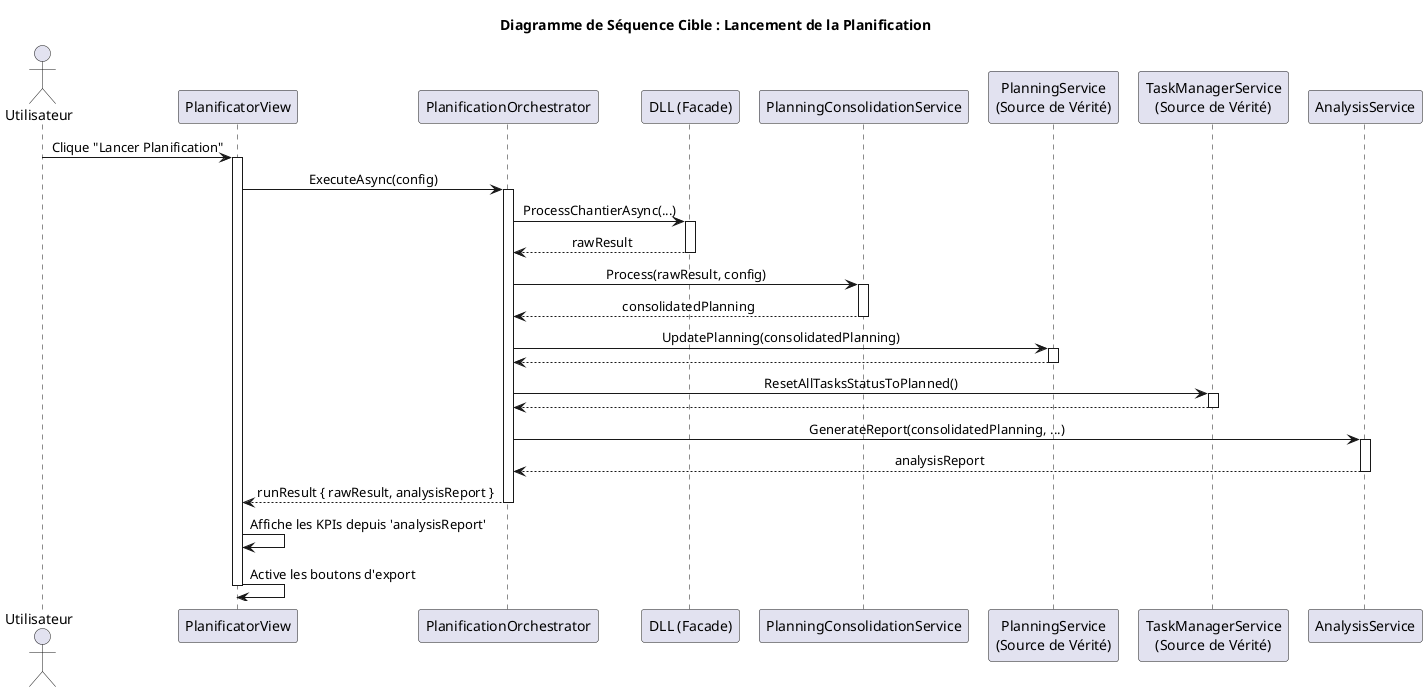 @startuml
' --- Configuration ---
title Diagramme de Séquence Cible : Lancement de la Planification
skinparam componentStyle uml2
skinparam wrapWidth 250
skinparam participantPadding 5
skinparam sequenceMessageAlign center
' --- Participants ---
actor Utilisateur
participant "PlanificatorView" as UI
participant "PlanificationOrchestrator" as Orchestrator
participant "DLL (Facade)" as Facade
participant "PlanningConsolidationService" as Consolidator
participant "PlanningService\n(Source de Vérité)" as PlanningSvc
participant "TaskManagerService\n(Source de Vérité)" as StatusSvc
participant "AnalysisService" as AnalysisSvc
' --- Flux ---
Utilisateur -> UI : Clique "Lancer Planification"
activate UI
UI -> Orchestrator : ExecuteAsync(config)
activate Orchestrator
Orchestrator -> Facade : ProcessChantierAsync(...)
activate Facade
Facade --> Orchestrator : rawResult
deactivate Facade
Orchestrator -> Consolidator : Process(rawResult, config)
activate Consolidator
Consolidator --> Orchestrator : consolidatedPlanning
deactivate Consolidator
Orchestrator -> PlanningSvc : UpdatePlanning(consolidatedPlanning)
activate PlanningSvc
PlanningSvc --> Orchestrator
deactivate PlanningSvc
Orchestrator -> StatusSvc : ResetAllTasksStatusToPlanned()
activate StatusSvc
StatusSvc --> Orchestrator
deactivate StatusSvc
Orchestrator -> AnalysisSvc : GenerateReport(consolidatedPlanning, ...)
activate AnalysisSvc
AnalysisSvc --> Orchestrator : analysisReport
deactivate AnalysisSvc
Orchestrator --> UI : runResult { rawResult, analysisReport }
deactivate Orchestrator
UI -> UI : Affiche les KPIs depuis 'analysisReport'
UI -> UI : Active les boutons d'export
deactivate UI
@enduml